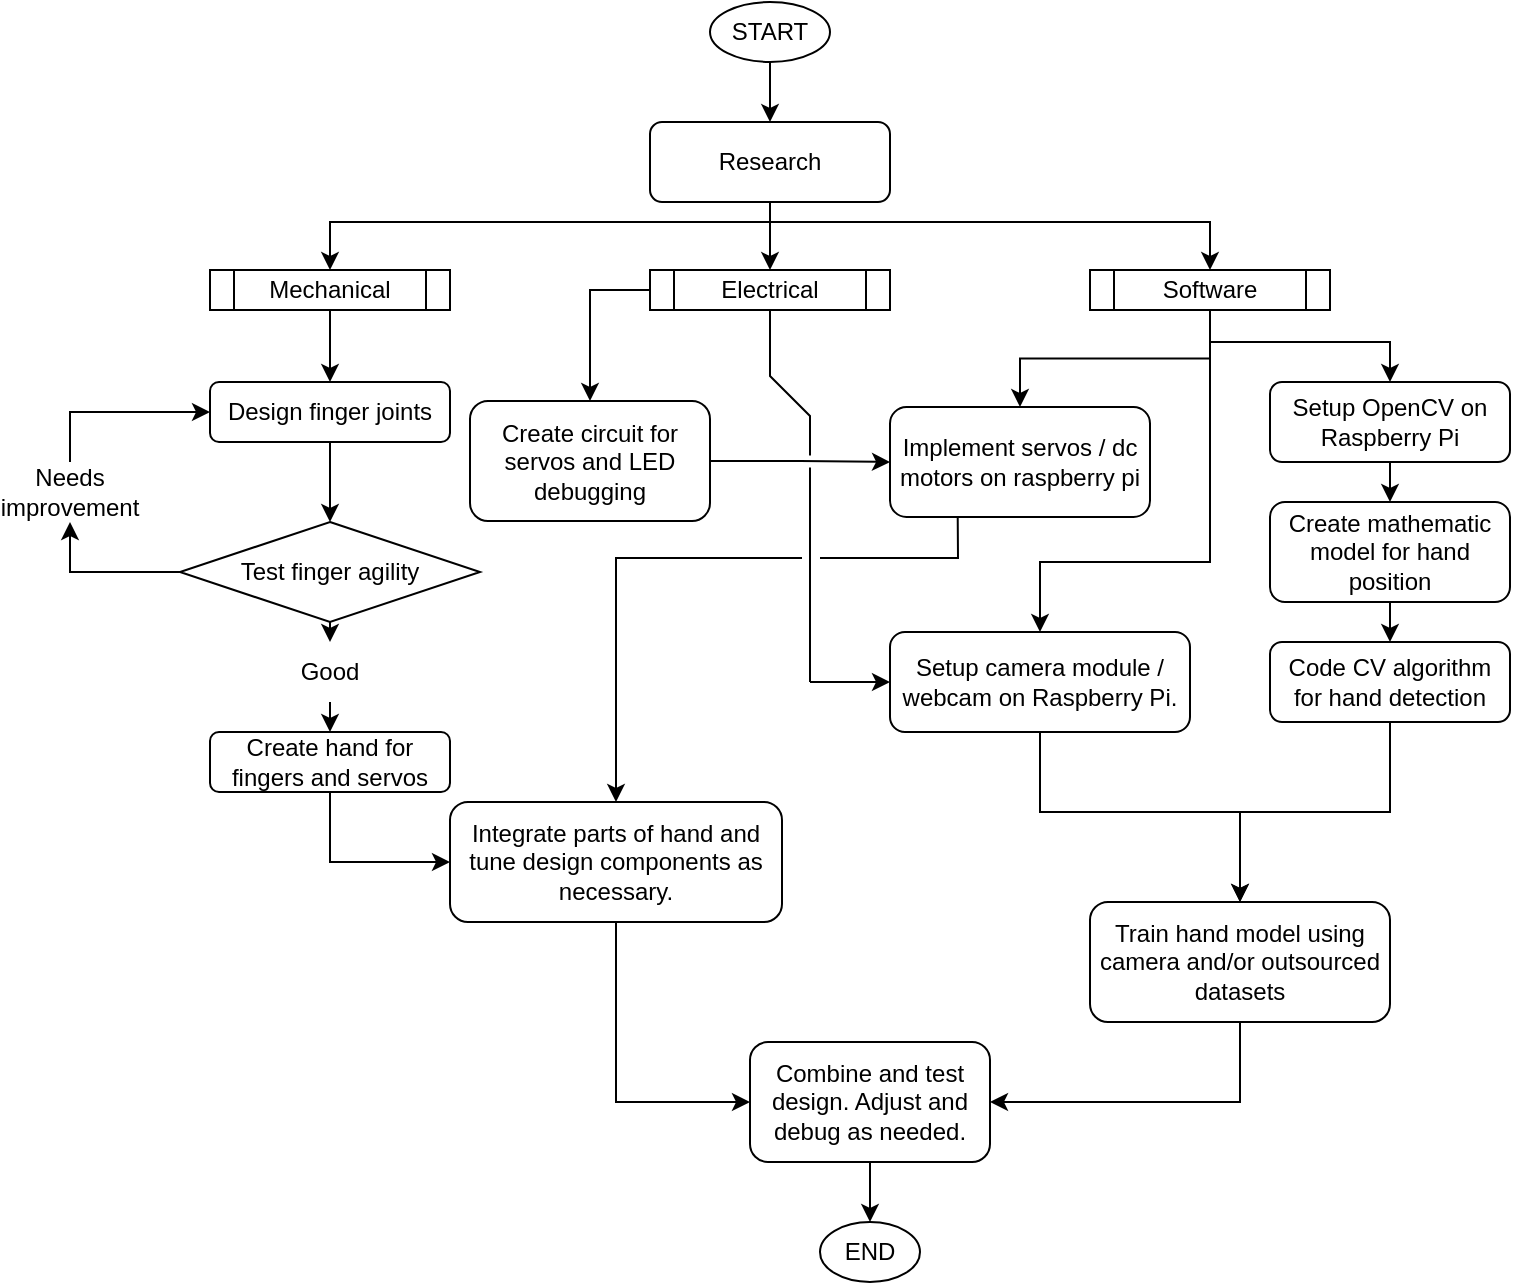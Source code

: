 <mxfile version="20.3.6" type="github">
  <diagram id="C5RBs43oDa-KdzZeNtuy" name="Page-1">
    <mxGraphModel dx="1088" dy="691" grid="1" gridSize="10" guides="1" tooltips="1" connect="1" arrows="1" fold="1" page="1" pageScale="1" pageWidth="827" pageHeight="1169" math="0" shadow="0">
      <root>
        <mxCell id="WIyWlLk6GJQsqaUBKTNV-0" />
        <mxCell id="WIyWlLk6GJQsqaUBKTNV-1" parent="WIyWlLk6GJQsqaUBKTNV-0" />
        <mxCell id="WIyWlLk6GJQsqaUBKTNV-3" value="Research" style="rounded=1;whiteSpace=wrap;html=1;fontSize=12;glass=0;strokeWidth=1;shadow=0;" parent="WIyWlLk6GJQsqaUBKTNV-1" vertex="1">
          <mxGeometry x="370" y="80" width="120" height="40" as="geometry" />
        </mxCell>
        <mxCell id="DRCVEPniQWLC7DVFgi2e-15" style="edgeStyle=orthogonalEdgeStyle;rounded=0;orthogonalLoop=1;jettySize=auto;html=1;exitX=0.5;exitY=1;exitDx=0;exitDy=0;entryX=0.5;entryY=0;entryDx=0;entryDy=0;" edge="1" parent="WIyWlLk6GJQsqaUBKTNV-1" source="76yNWuopJ7qILAP6FvEZ-0" target="WIyWlLk6GJQsqaUBKTNV-3">
          <mxGeometry relative="1" as="geometry" />
        </mxCell>
        <mxCell id="76yNWuopJ7qILAP6FvEZ-0" value="START" style="ellipse;whiteSpace=wrap;html=1;" parent="WIyWlLk6GJQsqaUBKTNV-1" vertex="1">
          <mxGeometry x="400" y="20" width="60" height="30" as="geometry" />
        </mxCell>
        <mxCell id="DRCVEPniQWLC7DVFgi2e-10" style="edgeStyle=orthogonalEdgeStyle;rounded=0;orthogonalLoop=1;jettySize=auto;html=1;exitX=0.5;exitY=1;exitDx=0;exitDy=0;entryX=0.5;entryY=0;entryDx=0;entryDy=0;" edge="1" parent="WIyWlLk6GJQsqaUBKTNV-1" source="76yNWuopJ7qILAP6FvEZ-2" target="76yNWuopJ7qILAP6FvEZ-11">
          <mxGeometry relative="1" as="geometry" />
        </mxCell>
        <mxCell id="76yNWuopJ7qILAP6FvEZ-2" value="Mechanical" style="shape=process;whiteSpace=wrap;html=1;backgroundOutline=1;" parent="WIyWlLk6GJQsqaUBKTNV-1" vertex="1">
          <mxGeometry x="150" y="154" width="120" height="20" as="geometry" />
        </mxCell>
        <mxCell id="76yNWuopJ7qILAP6FvEZ-32" style="edgeStyle=orthogonalEdgeStyle;rounded=0;orthogonalLoop=1;jettySize=auto;html=1;exitX=0.5;exitY=1;exitDx=0;exitDy=0;entryX=0.5;entryY=0;entryDx=0;entryDy=0;" parent="WIyWlLk6GJQsqaUBKTNV-1" source="76yNWuopJ7qILAP6FvEZ-3" target="76yNWuopJ7qILAP6FvEZ-22" edge="1">
          <mxGeometry relative="1" as="geometry">
            <Array as="points">
              <mxPoint x="430" y="164" />
              <mxPoint x="340" y="164" />
            </Array>
          </mxGeometry>
        </mxCell>
        <mxCell id="76yNWuopJ7qILAP6FvEZ-3" value="Electrical" style="shape=process;whiteSpace=wrap;html=1;backgroundOutline=1;" parent="WIyWlLk6GJQsqaUBKTNV-1" vertex="1">
          <mxGeometry x="370" y="154" width="120" height="20" as="geometry" />
        </mxCell>
        <mxCell id="76yNWuopJ7qILAP6FvEZ-34" style="edgeStyle=orthogonalEdgeStyle;rounded=0;orthogonalLoop=1;jettySize=auto;html=1;exitX=0.5;exitY=1;exitDx=0;exitDy=0;entryX=0.5;entryY=0;entryDx=0;entryDy=0;" parent="WIyWlLk6GJQsqaUBKTNV-1" source="76yNWuopJ7qILAP6FvEZ-4" target="76yNWuopJ7qILAP6FvEZ-24" edge="1">
          <mxGeometry relative="1" as="geometry">
            <Array as="points">
              <mxPoint x="650" y="190" />
              <mxPoint x="740" y="190" />
            </Array>
          </mxGeometry>
        </mxCell>
        <mxCell id="76yNWuopJ7qILAP6FvEZ-39" style="edgeStyle=orthogonalEdgeStyle;rounded=0;orthogonalLoop=1;jettySize=auto;html=1;exitX=0.5;exitY=1;exitDx=0;exitDy=0;entryX=0.5;entryY=0;entryDx=0;entryDy=0;" parent="WIyWlLk6GJQsqaUBKTNV-1" source="76yNWuopJ7qILAP6FvEZ-4" target="76yNWuopJ7qILAP6FvEZ-29" edge="1">
          <mxGeometry relative="1" as="geometry" />
        </mxCell>
        <mxCell id="76yNWuopJ7qILAP6FvEZ-40" style="edgeStyle=orthogonalEdgeStyle;rounded=0;orthogonalLoop=1;jettySize=auto;html=1;exitX=0.5;exitY=1;exitDx=0;exitDy=0;entryX=0.5;entryY=0;entryDx=0;entryDy=0;" parent="WIyWlLk6GJQsqaUBKTNV-1" source="76yNWuopJ7qILAP6FvEZ-4" target="76yNWuopJ7qILAP6FvEZ-28" edge="1">
          <mxGeometry relative="1" as="geometry">
            <Array as="points">
              <mxPoint x="650" y="300" />
              <mxPoint x="565" y="300" />
            </Array>
          </mxGeometry>
        </mxCell>
        <mxCell id="76yNWuopJ7qILAP6FvEZ-4" value="Software" style="shape=process;whiteSpace=wrap;html=1;backgroundOutline=1;" parent="WIyWlLk6GJQsqaUBKTNV-1" vertex="1">
          <mxGeometry x="590" y="154" width="120" height="20" as="geometry" />
        </mxCell>
        <mxCell id="76yNWuopJ7qILAP6FvEZ-6" value="" style="edgeStyle=segmentEdgeStyle;endArrow=classic;html=1;rounded=0;entryX=0.5;entryY=0;entryDx=0;entryDy=0;" parent="WIyWlLk6GJQsqaUBKTNV-1" target="76yNWuopJ7qILAP6FvEZ-2" edge="1">
          <mxGeometry width="50" height="50" relative="1" as="geometry">
            <mxPoint x="430" y="120" as="sourcePoint" />
            <mxPoint x="480" y="70" as="targetPoint" />
            <Array as="points">
              <mxPoint x="430" y="130" />
              <mxPoint x="210" y="130" />
            </Array>
          </mxGeometry>
        </mxCell>
        <mxCell id="76yNWuopJ7qILAP6FvEZ-9" value="" style="edgeStyle=segmentEdgeStyle;endArrow=classic;html=1;rounded=0;entryX=0.5;entryY=0;entryDx=0;entryDy=0;" parent="WIyWlLk6GJQsqaUBKTNV-1" target="76yNWuopJ7qILAP6FvEZ-4" edge="1">
          <mxGeometry width="50" height="50" relative="1" as="geometry">
            <mxPoint x="430" y="130" as="sourcePoint" />
            <mxPoint x="480" y="80" as="targetPoint" />
          </mxGeometry>
        </mxCell>
        <mxCell id="76yNWuopJ7qILAP6FvEZ-10" value="" style="edgeStyle=segmentEdgeStyle;endArrow=classic;html=1;rounded=0;entryX=0.5;entryY=0;entryDx=0;entryDy=0;" parent="WIyWlLk6GJQsqaUBKTNV-1" target="76yNWuopJ7qILAP6FvEZ-3" edge="1">
          <mxGeometry width="50" height="50" relative="1" as="geometry">
            <mxPoint x="430" y="130" as="sourcePoint" />
            <mxPoint x="480" y="80" as="targetPoint" />
          </mxGeometry>
        </mxCell>
        <mxCell id="DRCVEPniQWLC7DVFgi2e-11" style="edgeStyle=orthogonalEdgeStyle;rounded=0;orthogonalLoop=1;jettySize=auto;html=1;exitX=0.5;exitY=1;exitDx=0;exitDy=0;entryX=0.5;entryY=0;entryDx=0;entryDy=0;" edge="1" parent="WIyWlLk6GJQsqaUBKTNV-1" source="76yNWuopJ7qILAP6FvEZ-11" target="76yNWuopJ7qILAP6FvEZ-14">
          <mxGeometry relative="1" as="geometry" />
        </mxCell>
        <mxCell id="76yNWuopJ7qILAP6FvEZ-11" value="Design finger joints" style="rounded=1;whiteSpace=wrap;html=1;" parent="WIyWlLk6GJQsqaUBKTNV-1" vertex="1">
          <mxGeometry x="150" y="210" width="120" height="30" as="geometry" />
        </mxCell>
        <mxCell id="DRCVEPniQWLC7DVFgi2e-12" style="edgeStyle=orthogonalEdgeStyle;rounded=0;orthogonalLoop=1;jettySize=auto;html=1;exitX=0.5;exitY=1;exitDx=0;exitDy=0;entryX=0.5;entryY=0;entryDx=0;entryDy=0;" edge="1" parent="WIyWlLk6GJQsqaUBKTNV-1" source="76yNWuopJ7qILAP6FvEZ-14" target="76yNWuopJ7qILAP6FvEZ-20">
          <mxGeometry relative="1" as="geometry" />
        </mxCell>
        <mxCell id="76yNWuopJ7qILAP6FvEZ-14" value="Test finger agility" style="rhombus;whiteSpace=wrap;html=1;" parent="WIyWlLk6GJQsqaUBKTNV-1" vertex="1">
          <mxGeometry x="135" y="280" width="150" height="50" as="geometry" />
        </mxCell>
        <mxCell id="76yNWuopJ7qILAP6FvEZ-18" style="edgeStyle=orthogonalEdgeStyle;rounded=0;orthogonalLoop=1;jettySize=auto;html=1;exitX=0.5;exitY=0;exitDx=0;exitDy=0;entryX=0;entryY=0.5;entryDx=0;entryDy=0;" parent="WIyWlLk6GJQsqaUBKTNV-1" source="76yNWuopJ7qILAP6FvEZ-15" target="76yNWuopJ7qILAP6FvEZ-11" edge="1">
          <mxGeometry relative="1" as="geometry" />
        </mxCell>
        <mxCell id="76yNWuopJ7qILAP6FvEZ-15" value="Needs improvement" style="text;html=1;strokeColor=none;fillColor=none;align=center;verticalAlign=middle;whiteSpace=wrap;rounded=0;" parent="WIyWlLk6GJQsqaUBKTNV-1" vertex="1">
          <mxGeometry x="50" y="250" width="60" height="30" as="geometry" />
        </mxCell>
        <mxCell id="76yNWuopJ7qILAP6FvEZ-17" value="" style="edgeStyle=segmentEdgeStyle;endArrow=classic;html=1;rounded=0;exitX=0;exitY=0.5;exitDx=0;exitDy=0;entryX=0.5;entryY=1;entryDx=0;entryDy=0;" parent="WIyWlLk6GJQsqaUBKTNV-1" source="76yNWuopJ7qILAP6FvEZ-14" target="76yNWuopJ7qILAP6FvEZ-15" edge="1">
          <mxGeometry width="50" height="50" relative="1" as="geometry">
            <mxPoint x="50" y="350" as="sourcePoint" />
            <mxPoint x="100" y="300" as="targetPoint" />
          </mxGeometry>
        </mxCell>
        <mxCell id="DRCVEPniQWLC7DVFgi2e-13" style="edgeStyle=orthogonalEdgeStyle;rounded=0;orthogonalLoop=1;jettySize=auto;html=1;exitX=0.5;exitY=1;exitDx=0;exitDy=0;entryX=0.5;entryY=0;entryDx=0;entryDy=0;" edge="1" parent="WIyWlLk6GJQsqaUBKTNV-1" source="76yNWuopJ7qILAP6FvEZ-20" target="76yNWuopJ7qILAP6FvEZ-21">
          <mxGeometry relative="1" as="geometry" />
        </mxCell>
        <mxCell id="76yNWuopJ7qILAP6FvEZ-20" value="Good" style="text;html=1;strokeColor=none;fillColor=none;align=center;verticalAlign=middle;whiteSpace=wrap;rounded=0;" parent="WIyWlLk6GJQsqaUBKTNV-1" vertex="1">
          <mxGeometry x="180" y="340" width="60" height="30" as="geometry" />
        </mxCell>
        <mxCell id="DRCVEPniQWLC7DVFgi2e-9" style="edgeStyle=orthogonalEdgeStyle;rounded=0;orthogonalLoop=1;jettySize=auto;html=1;exitX=0.5;exitY=1;exitDx=0;exitDy=0;entryX=0;entryY=0.5;entryDx=0;entryDy=0;" edge="1" parent="WIyWlLk6GJQsqaUBKTNV-1" source="76yNWuopJ7qILAP6FvEZ-21" target="DRCVEPniQWLC7DVFgi2e-0">
          <mxGeometry relative="1" as="geometry" />
        </mxCell>
        <mxCell id="76yNWuopJ7qILAP6FvEZ-21" value="Create hand for fingers and servos" style="rounded=1;whiteSpace=wrap;html=1;" parent="WIyWlLk6GJQsqaUBKTNV-1" vertex="1">
          <mxGeometry x="150" y="385" width="120" height="30" as="geometry" />
        </mxCell>
        <mxCell id="76yNWuopJ7qILAP6FvEZ-41" style="edgeStyle=orthogonalEdgeStyle;rounded=0;orthogonalLoop=1;jettySize=auto;html=1;exitX=1;exitY=0.5;exitDx=0;exitDy=0;entryX=0;entryY=0.5;entryDx=0;entryDy=0;" parent="WIyWlLk6GJQsqaUBKTNV-1" source="76yNWuopJ7qILAP6FvEZ-22" target="76yNWuopJ7qILAP6FvEZ-29" edge="1">
          <mxGeometry relative="1" as="geometry" />
        </mxCell>
        <mxCell id="76yNWuopJ7qILAP6FvEZ-22" value="Create circuit for servos and LED debugging" style="rounded=1;whiteSpace=wrap;html=1;" parent="WIyWlLk6GJQsqaUBKTNV-1" vertex="1">
          <mxGeometry x="280" y="219.5" width="120" height="60" as="geometry" />
        </mxCell>
        <mxCell id="76yNWuopJ7qILAP6FvEZ-35" style="edgeStyle=orthogonalEdgeStyle;rounded=0;orthogonalLoop=1;jettySize=auto;html=1;exitX=0.5;exitY=1;exitDx=0;exitDy=0;entryX=0.5;entryY=0;entryDx=0;entryDy=0;" parent="WIyWlLk6GJQsqaUBKTNV-1" source="76yNWuopJ7qILAP6FvEZ-24" target="76yNWuopJ7qILAP6FvEZ-26" edge="1">
          <mxGeometry relative="1" as="geometry" />
        </mxCell>
        <mxCell id="76yNWuopJ7qILAP6FvEZ-24" value="Setup OpenCV on Raspberry Pi" style="rounded=1;whiteSpace=wrap;html=1;" parent="WIyWlLk6GJQsqaUBKTNV-1" vertex="1">
          <mxGeometry x="680" y="210" width="120" height="40" as="geometry" />
        </mxCell>
        <mxCell id="76yNWuopJ7qILAP6FvEZ-37" style="edgeStyle=orthogonalEdgeStyle;rounded=0;orthogonalLoop=1;jettySize=auto;html=1;exitX=0.5;exitY=1;exitDx=0;exitDy=0;entryX=0.5;entryY=0;entryDx=0;entryDy=0;" parent="WIyWlLk6GJQsqaUBKTNV-1" source="76yNWuopJ7qILAP6FvEZ-25" target="76yNWuopJ7qILAP6FvEZ-27" edge="1">
          <mxGeometry relative="1" as="geometry" />
        </mxCell>
        <mxCell id="76yNWuopJ7qILAP6FvEZ-25" value="Code CV algorithm for hand detection" style="rounded=1;whiteSpace=wrap;html=1;" parent="WIyWlLk6GJQsqaUBKTNV-1" vertex="1">
          <mxGeometry x="680" y="340" width="120" height="40" as="geometry" />
        </mxCell>
        <mxCell id="76yNWuopJ7qILAP6FvEZ-36" style="edgeStyle=orthogonalEdgeStyle;rounded=0;orthogonalLoop=1;jettySize=auto;html=1;exitX=0.5;exitY=1;exitDx=0;exitDy=0;entryX=0.5;entryY=0;entryDx=0;entryDy=0;" parent="WIyWlLk6GJQsqaUBKTNV-1" source="76yNWuopJ7qILAP6FvEZ-26" target="76yNWuopJ7qILAP6FvEZ-25" edge="1">
          <mxGeometry relative="1" as="geometry" />
        </mxCell>
        <mxCell id="76yNWuopJ7qILAP6FvEZ-26" value="Create mathematic model for hand position" style="rounded=1;whiteSpace=wrap;html=1;" parent="WIyWlLk6GJQsqaUBKTNV-1" vertex="1">
          <mxGeometry x="680" y="270" width="120" height="50" as="geometry" />
        </mxCell>
        <mxCell id="DRCVEPniQWLC7DVFgi2e-17" style="edgeStyle=orthogonalEdgeStyle;rounded=0;orthogonalLoop=1;jettySize=auto;html=1;exitX=0.5;exitY=1;exitDx=0;exitDy=0;entryX=1;entryY=0.5;entryDx=0;entryDy=0;" edge="1" parent="WIyWlLk6GJQsqaUBKTNV-1" source="76yNWuopJ7qILAP6FvEZ-27" target="DRCVEPniQWLC7DVFgi2e-14">
          <mxGeometry relative="1" as="geometry" />
        </mxCell>
        <mxCell id="76yNWuopJ7qILAP6FvEZ-27" value="Train hand model using camera and/or outsourced datasets" style="rounded=1;whiteSpace=wrap;html=1;" parent="WIyWlLk6GJQsqaUBKTNV-1" vertex="1">
          <mxGeometry x="590" y="470" width="150" height="60" as="geometry" />
        </mxCell>
        <mxCell id="76yNWuopJ7qILAP6FvEZ-38" style="edgeStyle=orthogonalEdgeStyle;rounded=0;orthogonalLoop=1;jettySize=auto;html=1;exitX=0.5;exitY=1;exitDx=0;exitDy=0;entryX=0.5;entryY=0;entryDx=0;entryDy=0;" parent="WIyWlLk6GJQsqaUBKTNV-1" target="76yNWuopJ7qILAP6FvEZ-27" edge="1">
          <mxGeometry relative="1" as="geometry">
            <mxPoint x="665.0" y="465" as="targetPoint" />
            <Array as="points">
              <mxPoint x="565" y="425" />
              <mxPoint x="665" y="425" />
            </Array>
            <mxPoint x="565" y="380" as="sourcePoint" />
          </mxGeometry>
        </mxCell>
        <mxCell id="76yNWuopJ7qILAP6FvEZ-28" value="Setup camera module / webcam on Raspberry Pi." style="rounded=1;whiteSpace=wrap;html=1;" parent="WIyWlLk6GJQsqaUBKTNV-1" vertex="1">
          <mxGeometry x="490" y="335" width="150" height="50" as="geometry" />
        </mxCell>
        <mxCell id="76yNWuopJ7qILAP6FvEZ-29" value="Implement servos / dc motors on raspberry pi" style="rounded=1;whiteSpace=wrap;html=1;" parent="WIyWlLk6GJQsqaUBKTNV-1" vertex="1">
          <mxGeometry x="490" y="222.5" width="130" height="55" as="geometry" />
        </mxCell>
        <mxCell id="76yNWuopJ7qILAP6FvEZ-48" value="" style="endArrow=none;html=1;rounded=0;jumpStyle=gap;jumpSize=6;entryX=0.5;entryY=1;entryDx=0;entryDy=0;" parent="WIyWlLk6GJQsqaUBKTNV-1" edge="1" target="76yNWuopJ7qILAP6FvEZ-3">
          <mxGeometry width="50" height="50" relative="1" as="geometry">
            <mxPoint x="450" y="360" as="sourcePoint" />
            <mxPoint x="430" y="190" as="targetPoint" />
            <Array as="points">
              <mxPoint x="450" y="227" />
              <mxPoint x="430" y="207" />
            </Array>
          </mxGeometry>
        </mxCell>
        <mxCell id="76yNWuopJ7qILAP6FvEZ-52" value="" style="edgeStyle=segmentEdgeStyle;endArrow=classic;html=1;rounded=0;jumpStyle=gap;jumpSize=6;entryX=0;entryY=0.5;entryDx=0;entryDy=0;" parent="WIyWlLk6GJQsqaUBKTNV-1" edge="1">
          <mxGeometry width="50" height="50" relative="1" as="geometry">
            <mxPoint x="450" y="360" as="sourcePoint" />
            <mxPoint x="490" y="360" as="targetPoint" />
            <Array as="points">
              <mxPoint x="450" y="360" />
              <mxPoint x="450" y="360" />
            </Array>
          </mxGeometry>
        </mxCell>
        <mxCell id="DRCVEPniQWLC7DVFgi2e-16" style="edgeStyle=orthogonalEdgeStyle;rounded=0;orthogonalLoop=1;jettySize=auto;html=1;exitX=0.5;exitY=1;exitDx=0;exitDy=0;entryX=0;entryY=0.5;entryDx=0;entryDy=0;" edge="1" parent="WIyWlLk6GJQsqaUBKTNV-1" source="DRCVEPniQWLC7DVFgi2e-0" target="DRCVEPniQWLC7DVFgi2e-14">
          <mxGeometry relative="1" as="geometry" />
        </mxCell>
        <mxCell id="DRCVEPniQWLC7DVFgi2e-0" value="Integrate parts of hand and tune design components as necessary." style="rounded=1;whiteSpace=wrap;html=1;" vertex="1" parent="WIyWlLk6GJQsqaUBKTNV-1">
          <mxGeometry x="270" y="420" width="166" height="60" as="geometry" />
        </mxCell>
        <mxCell id="DRCVEPniQWLC7DVFgi2e-4" value="" style="edgeStyle=segmentEdgeStyle;endArrow=classic;html=1;rounded=0;entryX=0.5;entryY=0;entryDx=0;entryDy=0;" edge="1" parent="WIyWlLk6GJQsqaUBKTNV-1" target="DRCVEPniQWLC7DVFgi2e-0">
          <mxGeometry width="50" height="50" relative="1" as="geometry">
            <mxPoint x="446" y="298" as="sourcePoint" />
            <mxPoint x="359" y="408" as="targetPoint" />
            <Array as="points">
              <mxPoint x="353" y="298" />
            </Array>
          </mxGeometry>
        </mxCell>
        <mxCell id="DRCVEPniQWLC7DVFgi2e-7" value="" style="endArrow=none;html=1;rounded=0;entryX=0.222;entryY=1.01;entryDx=0;entryDy=0;entryPerimeter=0;" edge="1" parent="WIyWlLk6GJQsqaUBKTNV-1">
          <mxGeometry width="50" height="50" relative="1" as="geometry">
            <mxPoint x="455" y="298" as="sourcePoint" />
            <mxPoint x="523.86" y="278.05" as="targetPoint" />
            <Array as="points">
              <mxPoint x="524" y="298" />
            </Array>
          </mxGeometry>
        </mxCell>
        <mxCell id="DRCVEPniQWLC7DVFgi2e-19" style="edgeStyle=orthogonalEdgeStyle;rounded=0;orthogonalLoop=1;jettySize=auto;html=1;exitX=0.5;exitY=1;exitDx=0;exitDy=0;entryX=0.5;entryY=0;entryDx=0;entryDy=0;" edge="1" parent="WIyWlLk6GJQsqaUBKTNV-1" source="DRCVEPniQWLC7DVFgi2e-14" target="DRCVEPniQWLC7DVFgi2e-18">
          <mxGeometry relative="1" as="geometry" />
        </mxCell>
        <mxCell id="DRCVEPniQWLC7DVFgi2e-14" value="Combine and test design. Adjust and debug as needed." style="rounded=1;whiteSpace=wrap;html=1;" vertex="1" parent="WIyWlLk6GJQsqaUBKTNV-1">
          <mxGeometry x="420" y="540" width="120" height="60" as="geometry" />
        </mxCell>
        <mxCell id="DRCVEPniQWLC7DVFgi2e-18" value="END" style="ellipse;whiteSpace=wrap;html=1;" vertex="1" parent="WIyWlLk6GJQsqaUBKTNV-1">
          <mxGeometry x="455" y="630" width="50" height="30" as="geometry" />
        </mxCell>
      </root>
    </mxGraphModel>
  </diagram>
</mxfile>
